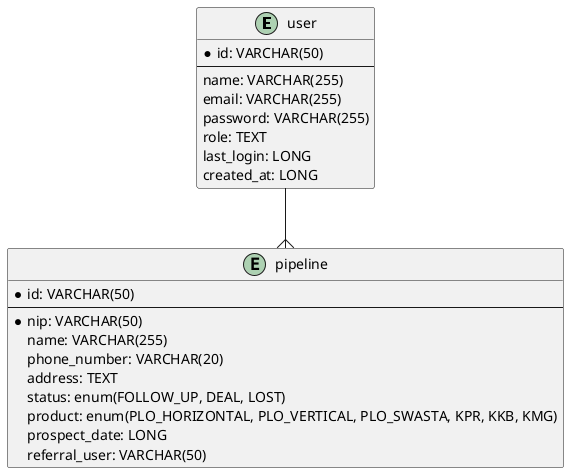 @startuml
'https://plantuml.com/sequence-diagram

entity user {
* id: VARCHAR(50)
--
name: VARCHAR(255)
email: VARCHAR(255)
password: VARCHAR(255)
role: TEXT
last_login: LONG
created_at: LONG
}

entity pipeline {
* id: VARCHAR(50)
--
* nip: VARCHAR(50)
name: VARCHAR(255)
phone_number: VARCHAR(20)
address: TEXT
status: enum(FOLLOW_UP, DEAL, LOST)
product: enum(PLO_HORIZONTAL, PLO_VERTICAL, PLO_SWASTA, KPR, KKB, KMG)
prospect_date: LONG
referral_user: VARCHAR(50)
}

user --{ pipeline

@enduml